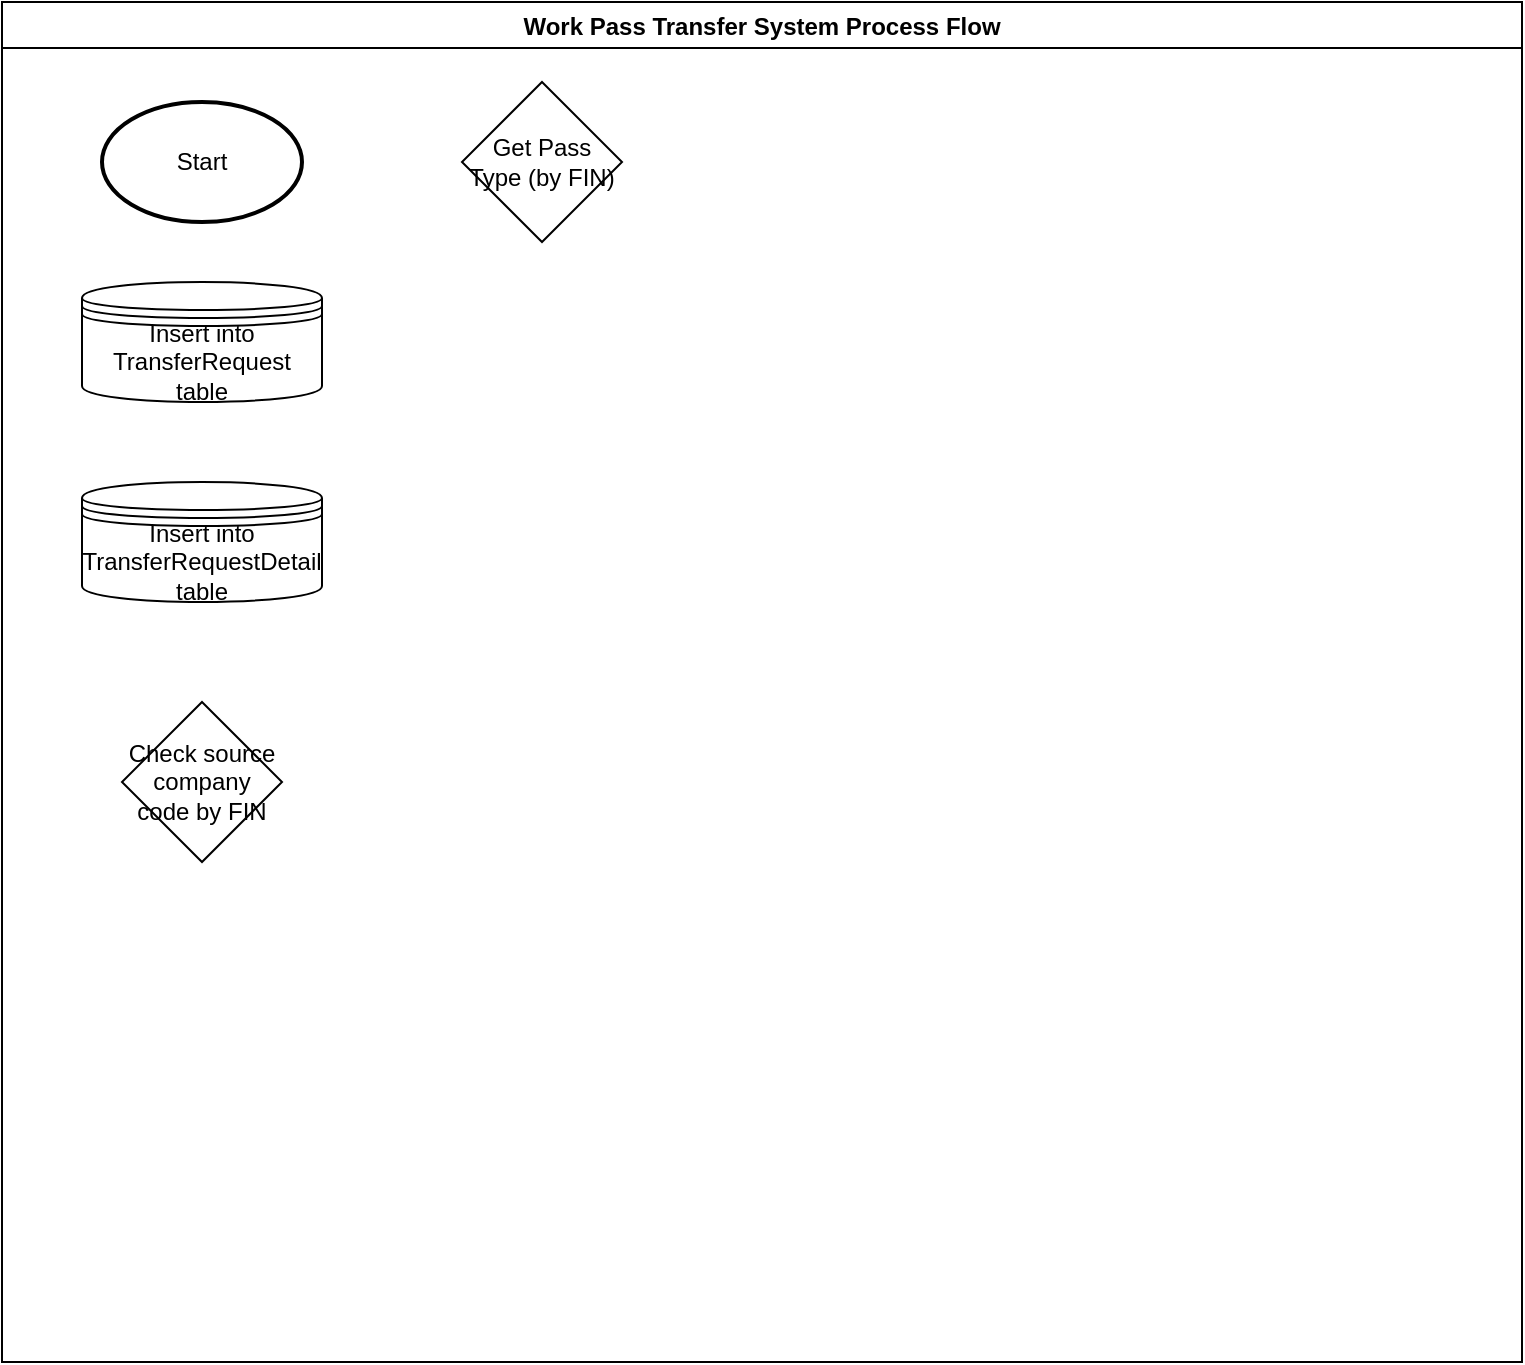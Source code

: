 <mxfile version="20.2.8" type="github">
  <diagram id="iKEkDsjV-Hw-d5Viwuhs" name="Page-1">
    <mxGraphModel dx="918" dy="484" grid="1" gridSize="10" guides="1" tooltips="1" connect="1" arrows="1" fold="1" page="1" pageScale="1" pageWidth="850" pageHeight="1100" math="0" shadow="0">
      <root>
        <mxCell id="0" />
        <mxCell id="1" parent="0" />
        <mxCell id="-TxidxfEcZ3M2kWxtk1A-1" value="Work Pass Transfer System Process Flow" style="swimlane;" vertex="1" parent="1">
          <mxGeometry x="40" y="40" width="760" height="680" as="geometry" />
        </mxCell>
        <mxCell id="-TxidxfEcZ3M2kWxtk1A-2" value="Start" style="strokeWidth=2;html=1;shape=mxgraph.flowchart.start_1;whiteSpace=wrap;" vertex="1" parent="-TxidxfEcZ3M2kWxtk1A-1">
          <mxGeometry x="50" y="50" width="100" height="60" as="geometry" />
        </mxCell>
        <mxCell id="-TxidxfEcZ3M2kWxtk1A-3" value="Insert into TransferRequest table" style="shape=datastore;whiteSpace=wrap;html=1;" vertex="1" parent="-TxidxfEcZ3M2kWxtk1A-1">
          <mxGeometry x="40" y="140" width="120" height="60" as="geometry" />
        </mxCell>
        <mxCell id="-TxidxfEcZ3M2kWxtk1A-4" value="Insert into TransferRequestDetail table" style="shape=datastore;whiteSpace=wrap;html=1;" vertex="1" parent="-TxidxfEcZ3M2kWxtk1A-1">
          <mxGeometry x="40" y="240" width="120" height="60" as="geometry" />
        </mxCell>
        <mxCell id="-TxidxfEcZ3M2kWxtk1A-5" value="Check source company code by FIN" style="rhombus;whiteSpace=wrap;html=1;" vertex="1" parent="-TxidxfEcZ3M2kWxtk1A-1">
          <mxGeometry x="60" y="350" width="80" height="80" as="geometry" />
        </mxCell>
        <mxCell id="-TxidxfEcZ3M2kWxtk1A-6" value="Get Pass Type (by FIN)" style="rhombus;whiteSpace=wrap;html=1;" vertex="1" parent="-TxidxfEcZ3M2kWxtk1A-1">
          <mxGeometry x="230" y="40" width="80" height="80" as="geometry" />
        </mxCell>
      </root>
    </mxGraphModel>
  </diagram>
</mxfile>
